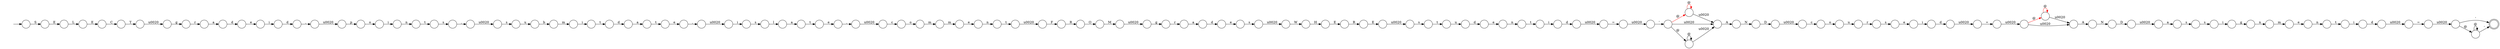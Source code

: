 digraph Automaton {
  rankdir = LR;
  0 [shape=circle,label=""];
  0 -> 117 [label="t"]
  1 [shape=circle,label=""];
  1 -> 111 [label="e"]
  2 [shape=circle,label=""];
  2 -> 103 [label="d"]
  3 [shape=circle,label=""];
  3 -> 122 [label="R"]
  4 [shape=circle,label=""];
  4 -> 123 [label="g"]
  5 [shape=circle,label=""];
  5 -> 64 [label="o"]
  6 [shape=circle,label=""];
  6 -> 69 [label="E"]
  7 [shape=circle,label=""];
  7 -> 7 [label="@",color=red]
  7 -> 75 [label="\u0020"]
  8 [shape=circle,label=""];
  8 -> 73 [label="t"]
  9 [shape=circle,label=""];
  9 -> 7 [label="@",color=red]
  9 -> 107 [label="@"]
  9 -> 75 [label="\u0020"]
  10 [shape=circle,label=""];
  10 -> 121 [label="e"]
  11 [shape=circle,label=""];
  11 -> 70 [label=","]
  12 [shape=circle,label=""];
  12 -> 3 [label="F"]
  13 [shape=circle,label=""];
  13 -> 13 [label="@",color=red]
  13 -> 94 [label="\u0020"]
  14 [shape=doublecircle,label=""];
  15 [shape=circle,label=""];
  15 -> 5 [label="c"]
  16 [shape=circle,label=""];
  16 -> 39 [label="\u0020"]
  17 [shape=circle,label=""];
  17 -> 30 [label="\u0020"]
  18 [shape=circle,label=""];
  18 -> 93 [label="u"]
  19 [shape=circle,label=""];
  19 -> 37 [label="n"]
  20 [shape=circle,label=""];
  20 -> 119 [label="d"]
  21 [shape=circle,label=""];
  21 -> 80 [label="\u0020"]
  22 [shape=circle,label=""];
  22 -> 85 [label="o"]
  23 [shape=circle,label=""];
  23 -> 33 [label="d"]
  24 [shape=circle,label=""];
  24 -> 56 [label="g"]
  25 [shape=circle,label=""];
  25 -> 89 [label="d"]
  26 [shape=circle,label=""];
  26 -> 10 [label="t"]
  27 [shape=circle,label=""];
  27 -> 25 [label="i"]
  28 [shape=circle,label=""];
  28 -> 20 [label="a"]
  29 [shape=circle,label=""];
  29 -> 65 [label="="]
  30 [shape=circle,label=""];
  30 -> 46 [label="="]
  31 [shape=circle,label=""];
  31 -> 36 [label="i"]
  32 [shape=circle,label=""];
  32 -> 9 [label="'"]
  33 [shape=circle,label=""];
  33 -> 27 [label="e"]
  34 [shape=circle,label=""];
  34 -> 124 [label="E"]
  35 [shape=circle,label=""];
  35 -> 54 [label="c"]
  36 [shape=circle,label=""];
  36 -> 95 [label="t"]
  37 [shape=circle,label=""];
  37 -> 47 [label="t"]
  38 [shape=circle,label=""];
  38 -> 29 [label="\u0020"]
  39 [shape=circle,label=""];
  39 -> 60 [label="i"]
  40 [shape=circle,label=""];
  40 -> 4 [label="i"]
  41 [shape=circle,label=""];
  41 -> 112 [label="D"]
  42 [shape=circle,label=""];
  42 -> 63 [label="s"]
  43 [shape=circle,label=""];
  43 -> 97 [label="d"]
  44 [shape=circle,label=""];
  44 -> 115 [label="E"]
  45 [shape=circle,label=""];
  45 -> 59 [label="\u0020"]
  46 [shape=circle,label=""];
  46 -> 86 [label="\u0020"]
  47 [shape=circle,label=""];
  47 -> 12 [label="\u0020"]
  48 [shape=circle,label=""];
  48 -> 51 [label="C"]
  49 [shape=circle,label=""];
  49 -> 24 [label="\u0020"]
  50 [shape=circle,label=""];
  50 -> 91 [label="W"]
  51 [shape=circle,label=""];
  51 -> 49 [label="T"]
  52 [shape=circle,label=""];
  initial [shape=plaintext,label=""];
  initial -> 52
  52 -> 6 [label="S"]
  53 [shape=circle,label=""];
  53 -> 0 [label="n"]
  54 [shape=circle,label=""];
  54 -> 76 [label="o"]
  55 [shape=circle,label=""];
  55 -> 48 [label="E"]
  56 [shape=circle,label=""];
  56 -> 105 [label="r"]
  57 [shape=circle,label=""];
  57 -> 31 [label="m"]
  58 [shape=circle,label=""];
  58 -> 120 [label="D"]
  59 [shape=circle,label=""];
  59 -> 99 [label="@"]
  59 -> 14 [label="'"]
  60 [shape=circle,label=""];
  60 -> 98 [label="s"]
  61 [shape=circle,label=""];
  61 -> 50 [label="\u0020"]
  62 [shape=circle,label=""];
  62 -> 18 [label="s"]
  63 [shape=circle,label=""];
  63 -> 116 [label="e"]
  64 [shape=circle,label=""];
  64 -> 110 [label="m"]
  65 [shape=circle,label=""];
  65 -> 32 [label="\u0020"]
  66 [shape=circle,label=""];
  66 -> 102 [label="s"]
  67 [shape=circle,label=""];
  67 -> 104 [label="e"]
  68 [shape=circle,label=""];
  68 -> 118 [label="t"]
  69 [shape=circle,label=""];
  69 -> 55 [label="L"]
  70 [shape=circle,label=""];
  70 -> 62 [label="\u0020"]
  71 [shape=circle,label=""];
  71 -> 41 [label="N"]
  72 [shape=circle,label=""];
  72 -> 8 [label="s"]
  73 [shape=circle,label=""];
  73 -> 43 [label="u"]
  74 [shape=circle,label=""];
  74 -> 38 [label="d"]
  75 [shape=circle,label=""];
  75 -> 71 [label="A"]
  76 [shape=circle,label=""];
  76 -> 77 [label="u"]
  77 [shape=circle,label=""];
  77 -> 42 [label="r"]
  78 [shape=circle,label=""];
  78 -> 114 [label="M"]
  79 [shape=circle,label=""];
  79 -> 26 [label="a"]
  80 [shape=circle,label=""];
  80 -> 22 [label="p"]
  81 [shape=circle,label=""];
  81 -> 45 [label="="]
  82 [shape=circle,label=""];
  82 -> 19 [label="e"]
  83 [shape=circle,label=""];
  83 -> 88 [label="g"]
  84 [shape=circle,label=""];
  84 -> 67 [label="t"]
  85 [shape=circle,label=""];
  85 -> 53 [label="i"]
  86 [shape=circle,label=""];
  86 -> 13 [label="@",color=red]
  86 -> 94 [label="\u0020"]
  87 [shape=circle,label=""];
  87 -> 84 [label="a"]
  88 [shape=circle,label=""];
  88 -> 28 [label="r"]
  89 [shape=circle,label=""];
  89 -> 21 [label=","]
  90 [shape=circle,label=""];
  90 -> 101 [label="t"]
  91 [shape=circle,label=""];
  91 -> 34 [label="H"]
  92 [shape=circle,label=""];
  92 -> 90 [label="n"]
  93 [shape=circle,label=""];
  93 -> 57 [label="b"]
  94 [shape=circle,label=""];
  94 -> 106 [label="A"]
  95 [shape=circle,label=""];
  95 -> 87 [label="d"]
  96 [shape=circle,label=""];
  96 -> 61 [label="s"]
  97 [shape=circle,label=""];
  97 -> 92 [label="e"]
  98 [shape=circle,label=""];
  98 -> 79 [label="l"]
  99 [shape=circle,label=""];
  99 -> 99 [label="@"]
  99 -> 14 [label="'"]
  100 [shape=circle,label=""];
  100 -> 17 [label="d"]
  101 [shape=circle,label=""];
  101 -> 74 [label="i"]
  102 [shape=circle,label=""];
  102 -> 40 [label="s"]
  103 [shape=circle,label=""];
  103 -> 81 [label="\u0020"]
  104 [shape=circle,label=""];
  104 -> 16 [label=","]
  105 [shape=circle,label=""];
  105 -> 23 [label="a"]
  106 [shape=circle,label=""];
  106 -> 58 [label="N"]
  107 [shape=circle,label=""];
  107 -> 107 [label="@"]
  107 -> 75 [label="\u0020"]
  108 [shape=circle,label=""];
  108 -> 66 [label="a"]
  109 [shape=circle,label=""];
  109 -> 1 [label="m"]
  110 [shape=circle,label=""];
  110 -> 82 [label="m"]
  111 [shape=circle,label=""];
  111 -> 68 [label="n"]
  112 [shape=circle,label=""];
  112 -> 35 [label="\u0020"]
  113 [shape=circle,label=""];
  113 -> 15 [label="\u0020"]
  114 [shape=circle,label=""];
  114 -> 83 [label="\u0020"]
  115 [shape=circle,label=""];
  115 -> 72 [label="\u0020"]
  116 [shape=circle,label=""];
  116 -> 100 [label="i"]
  117 [shape=circle,label=""];
  117 -> 11 [label="s"]
  118 [shape=circle,label=""];
  118 -> 2 [label="i"]
  119 [shape=circle,label=""];
  119 -> 96 [label="e"]
  120 [shape=circle,label=""];
  120 -> 108 [label="\u0020"]
  121 [shape=circle,label=""];
  121 -> 113 [label=","]
  122 [shape=circle,label=""];
  122 -> 78 [label="O"]
  123 [shape=circle,label=""];
  123 -> 109 [label="n"]
  124 [shape=circle,label=""];
  124 -> 44 [label="R"]
}
